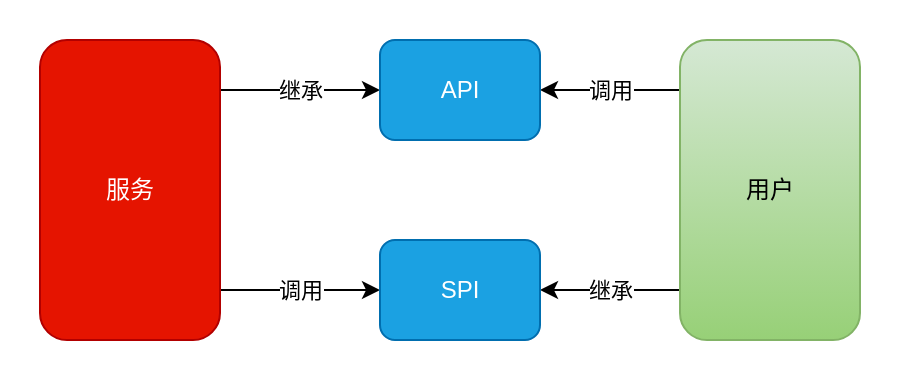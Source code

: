<mxfile version="16.5.1" type="device"><diagram id="tA0svct4PYsD2CQ475Hx" name="第 1 页"><mxGraphModel dx="1038" dy="660" grid="1" gridSize="10" guides="1" tooltips="1" connect="1" arrows="1" fold="1" page="1" pageScale="1" pageWidth="827" pageHeight="1169" math="0" shadow="0"><root><mxCell id="0"/><mxCell id="1" parent="0"/><mxCell id="bJ0syZVq_RceoIesO2d3-10" value="" style="rounded=0;whiteSpace=wrap;html=1;fillColor=default;strokeColor=none;" vertex="1" parent="1"><mxGeometry x="110" y="210" width="460" height="190" as="geometry"/></mxCell><mxCell id="bJ0syZVq_RceoIesO2d3-5" value="继承" style="edgeStyle=orthogonalEdgeStyle;rounded=0;orthogonalLoop=1;jettySize=auto;html=1;" edge="1" parent="1" source="bJ0syZVq_RceoIesO2d3-1" target="bJ0syZVq_RceoIesO2d3-3"><mxGeometry relative="1" as="geometry"><Array as="points"><mxPoint x="240" y="255"/><mxPoint x="240" y="255"/></Array></mxGeometry></mxCell><mxCell id="bJ0syZVq_RceoIesO2d3-7" value="调用" style="edgeStyle=orthogonalEdgeStyle;rounded=0;orthogonalLoop=1;jettySize=auto;html=1;entryX=0;entryY=0.5;entryDx=0;entryDy=0;" edge="1" parent="1" source="bJ0syZVq_RceoIesO2d3-1" target="bJ0syZVq_RceoIesO2d3-4"><mxGeometry relative="1" as="geometry"><Array as="points"><mxPoint x="240" y="355"/><mxPoint x="240" y="355"/></Array></mxGeometry></mxCell><mxCell id="bJ0syZVq_RceoIesO2d3-1" value="服务" style="rounded=1;whiteSpace=wrap;html=1;fillColor=#e51400;strokeColor=#B20000;fontColor=#ffffff;" vertex="1" parent="1"><mxGeometry x="130" y="230" width="90" height="150" as="geometry"/></mxCell><mxCell id="bJ0syZVq_RceoIesO2d3-6" value="调用" style="edgeStyle=orthogonalEdgeStyle;rounded=0;orthogonalLoop=1;jettySize=auto;html=1;" edge="1" parent="1" source="bJ0syZVq_RceoIesO2d3-2" target="bJ0syZVq_RceoIesO2d3-3"><mxGeometry relative="1" as="geometry"><Array as="points"><mxPoint x="440" y="255"/><mxPoint x="440" y="255"/></Array></mxGeometry></mxCell><mxCell id="bJ0syZVq_RceoIesO2d3-8" value="继承" style="edgeStyle=orthogonalEdgeStyle;rounded=0;orthogonalLoop=1;jettySize=auto;html=1;" edge="1" parent="1" source="bJ0syZVq_RceoIesO2d3-2" target="bJ0syZVq_RceoIesO2d3-4"><mxGeometry relative="1" as="geometry"><Array as="points"><mxPoint x="440" y="355"/><mxPoint x="440" y="355"/></Array></mxGeometry></mxCell><mxCell id="bJ0syZVq_RceoIesO2d3-2" value="用户" style="rounded=1;whiteSpace=wrap;html=1;fillColor=#d5e8d4;strokeColor=#82b366;gradientColor=#97d077;" vertex="1" parent="1"><mxGeometry x="450" y="230" width="90" height="150" as="geometry"/></mxCell><mxCell id="bJ0syZVq_RceoIesO2d3-3" value="API" style="rounded=1;whiteSpace=wrap;html=1;fillColor=#1ba1e2;strokeColor=#006EAF;fontColor=#ffffff;" vertex="1" parent="1"><mxGeometry x="300" y="230" width="80" height="50" as="geometry"/></mxCell><mxCell id="bJ0syZVq_RceoIesO2d3-4" value="SPI" style="rounded=1;whiteSpace=wrap;html=1;fillColor=#1ba1e2;strokeColor=#006EAF;fontColor=#ffffff;" vertex="1" parent="1"><mxGeometry x="300" y="330" width="80" height="50" as="geometry"/></mxCell></root></mxGraphModel></diagram></mxfile>